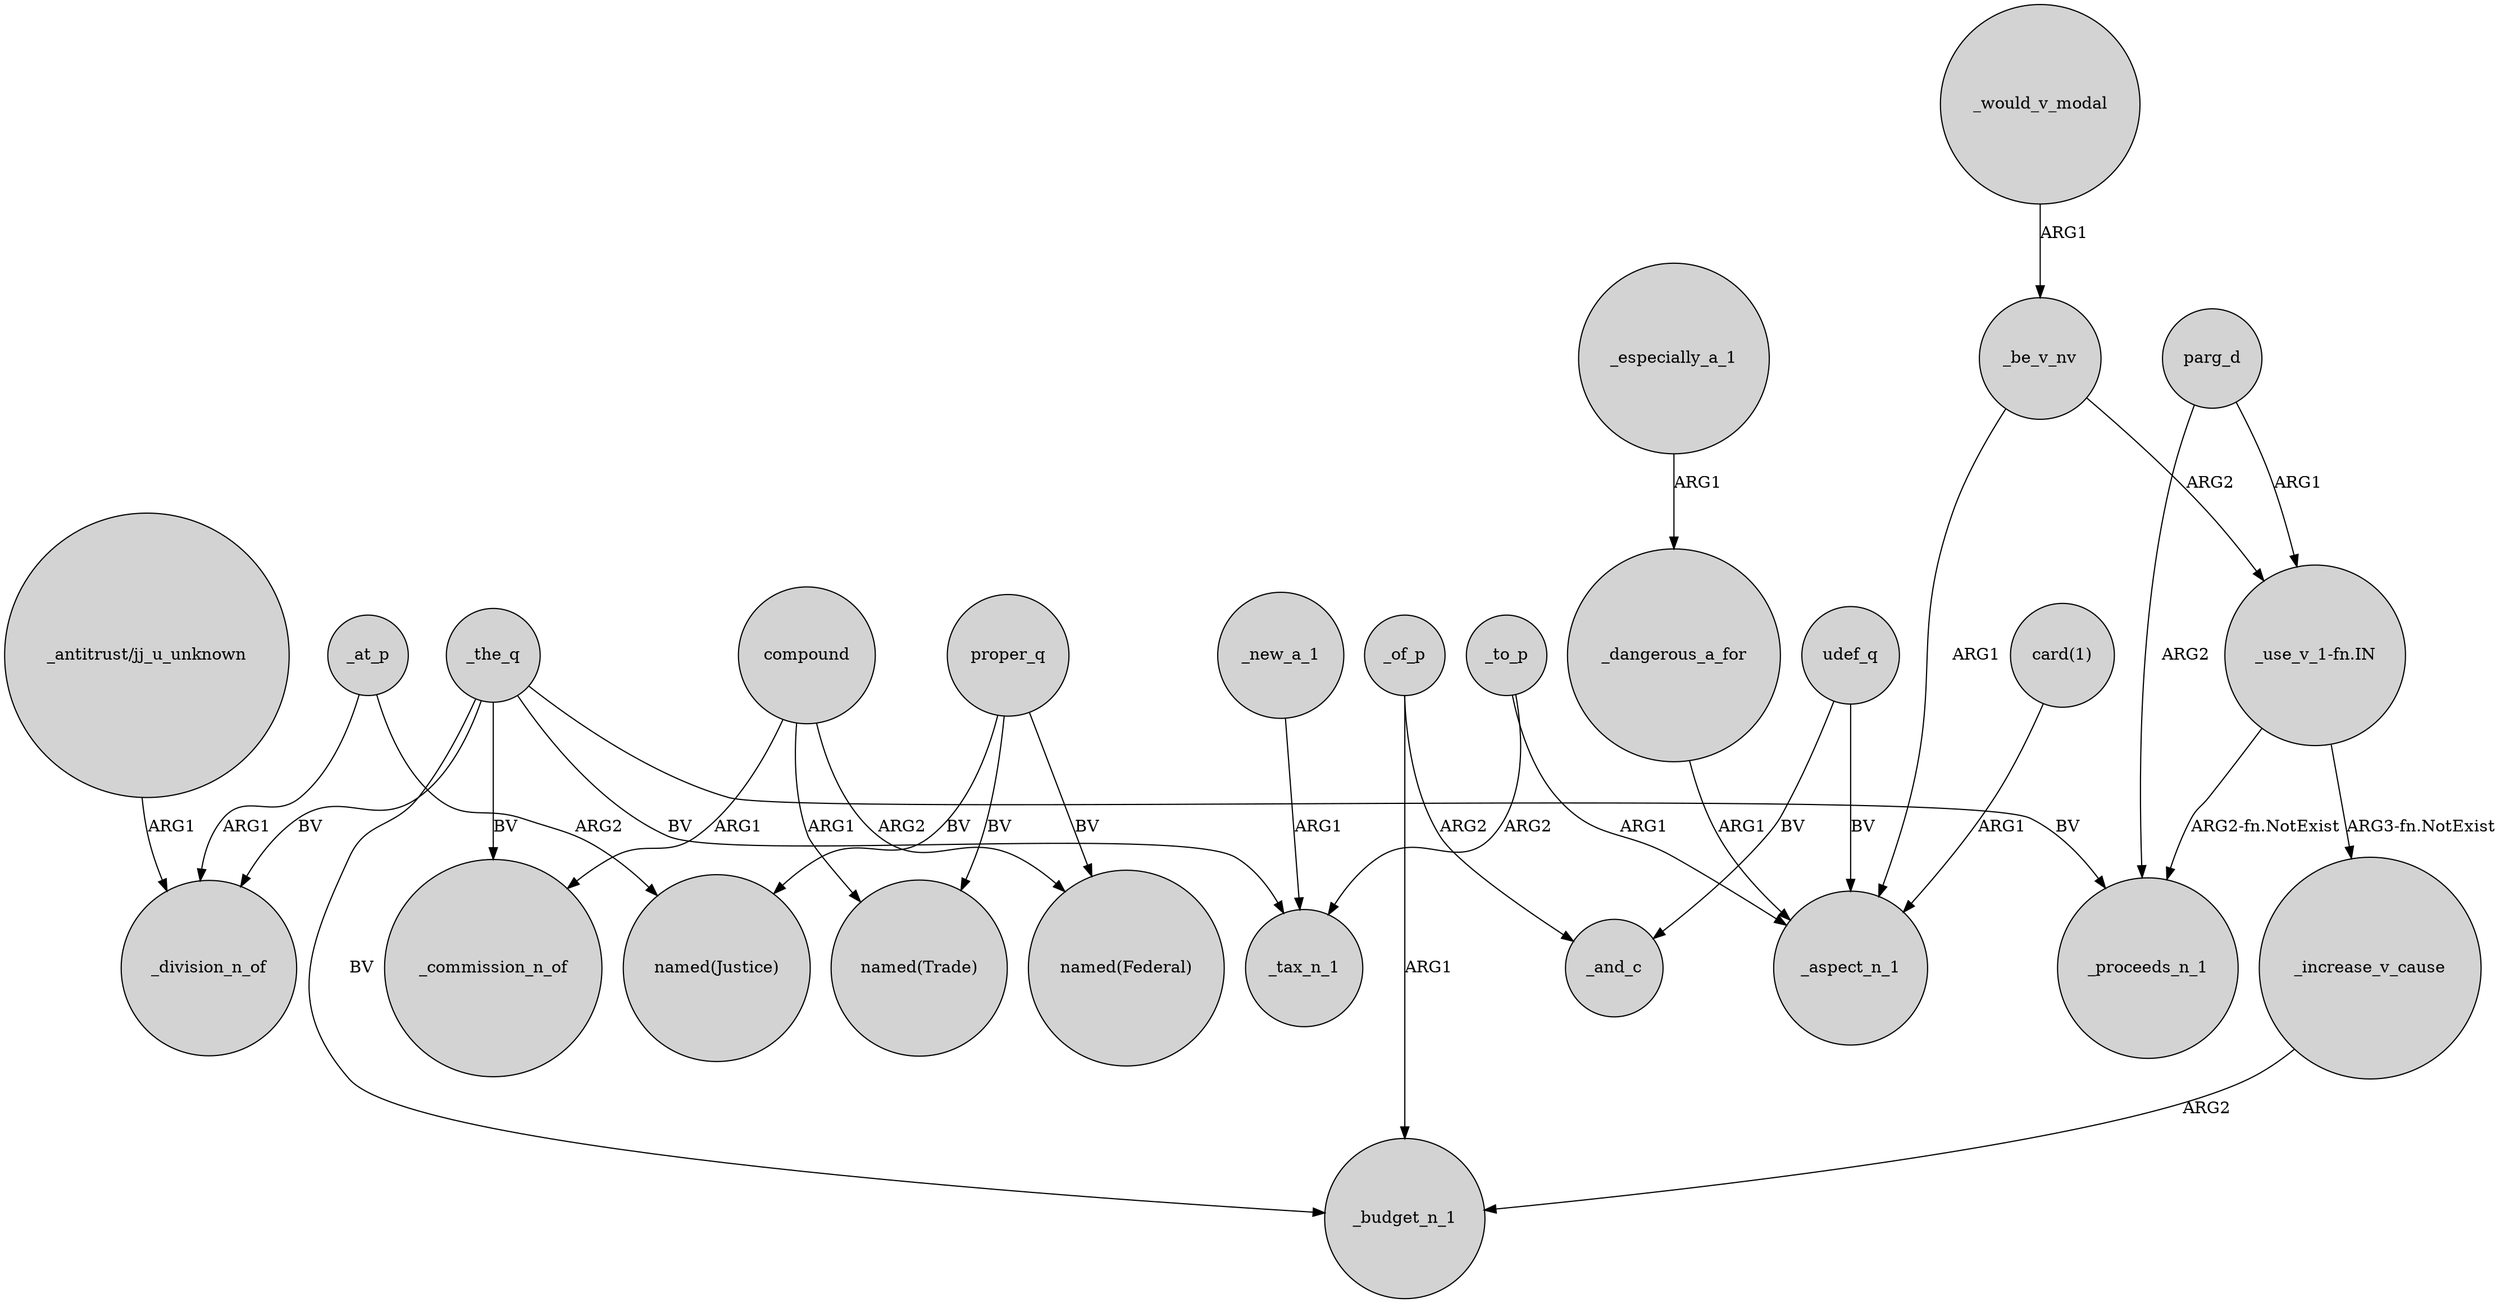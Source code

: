 digraph {
	node [shape=circle style=filled]
	_increase_v_cause -> _budget_n_1 [label=ARG2]
	_at_p -> _division_n_of [label=ARG1]
	_the_q -> _budget_n_1 [label=BV]
	_the_q -> _tax_n_1 [label=BV]
	_of_p -> _and_c [label=ARG2]
	udef_q -> _aspect_n_1 [label=BV]
	_dangerous_a_for -> _aspect_n_1 [label=ARG1]
	_new_a_1 -> _tax_n_1 [label=ARG1]
	_be_v_nv -> "_use_v_1-fn.IN" [label=ARG2]
	_the_q -> _proceeds_n_1 [label=BV]
	proper_q -> "named(Trade)" [label=BV]
	"_antitrust/jj_u_unknown" -> _division_n_of [label=ARG1]
	"_use_v_1-fn.IN" -> _proceeds_n_1 [label="ARG2-fn.NotExist"]
	"_use_v_1-fn.IN" -> _increase_v_cause [label="ARG3-fn.NotExist"]
	_especially_a_1 -> _dangerous_a_for [label=ARG1]
	_to_p -> _aspect_n_1 [label=ARG1]
	_at_p -> "named(Justice)" [label=ARG2]
	proper_q -> "named(Justice)" [label=BV]
	parg_d -> "_use_v_1-fn.IN" [label=ARG1]
	_would_v_modal -> _be_v_nv [label=ARG1]
	compound -> "named(Trade)" [label=ARG1]
	_to_p -> _tax_n_1 [label=ARG2]
	"card(1)" -> _aspect_n_1 [label=ARG1]
	proper_q -> "named(Federal)" [label=BV]
	compound -> _commission_n_of [label=ARG1]
	_the_q -> _commission_n_of [label=BV]
	_be_v_nv -> _aspect_n_1 [label=ARG1]
	parg_d -> _proceeds_n_1 [label=ARG2]
	udef_q -> _and_c [label=BV]
	compound -> "named(Federal)" [label=ARG2]
	_of_p -> _budget_n_1 [label=ARG1]
	_the_q -> _division_n_of [label=BV]
}

